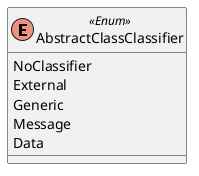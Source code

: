 @startuml
enum AbstractClassClassifier <<Enum>>
{
NoClassifier
External
Generic
Message
Data
}
@enduml
